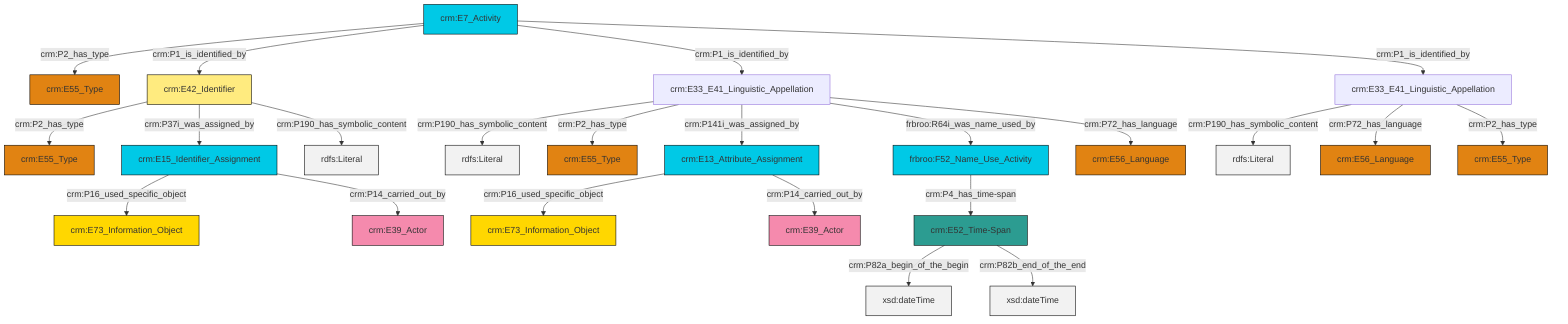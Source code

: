 graph TD
classDef Literal fill:#f2f2f2,stroke:#000000;
classDef CRM_Entity fill:#FFFFFF,stroke:#000000;
classDef Temporal_Entity fill:#00C9E6, stroke:#000000;
classDef Type fill:#E18312, stroke:#000000;
classDef Time-Span fill:#2C9C91, stroke:#000000;
classDef Appellation fill:#FFEB7F, stroke:#000000;
classDef Place fill:#008836, stroke:#000000;
classDef Persistent_Item fill:#B266B2, stroke:#000000;
classDef Conceptual_Object fill:#FFD700, stroke:#000000;
classDef Physical_Thing fill:#D2B48C, stroke:#000000;
classDef Actor fill:#f58aad, stroke:#000000;
classDef PC_Classes fill:#4ce600, stroke:#000000;
classDef Multi fill:#cccccc,stroke:#000000;

0["crm:E33_E41_Linguistic_Appellation"]:::Default -->|crm:P190_has_symbolic_content| 1[rdfs:Literal]:::Literal
4["crm:E33_E41_Linguistic_Appellation"]:::Default -->|crm:P190_has_symbolic_content| 5[rdfs:Literal]:::Literal
6["crm:E42_Identifier"]:::Appellation -->|crm:P2_has_type| 7["crm:E55_Type"]:::Type
8["crm:E52_Time-Span"]:::Time-Span -->|crm:P82a_begin_of_the_begin| 9[xsd:dateTime]:::Literal
4["crm:E33_E41_Linguistic_Appellation"]:::Default -->|crm:P2_has_type| 10["crm:E55_Type"]:::Type
4["crm:E33_E41_Linguistic_Appellation"]:::Default -->|crm:P141i_was_assigned_by| 13["crm:E13_Attribute_Assignment"]:::Temporal_Entity
6["crm:E42_Identifier"]:::Appellation -->|crm:P37i_was_assigned_by| 14["crm:E15_Identifier_Assignment"]:::Temporal_Entity
2["crm:E7_Activity"]:::Temporal_Entity -->|crm:P2_has_type| 17["crm:E55_Type"]:::Type
13["crm:E13_Attribute_Assignment"]:::Temporal_Entity -->|crm:P16_used_specific_object| 19["crm:E73_Information_Object"]:::Conceptual_Object
14["crm:E15_Identifier_Assignment"]:::Temporal_Entity -->|crm:P16_used_specific_object| 20["crm:E73_Information_Object"]:::Conceptual_Object
6["crm:E42_Identifier"]:::Appellation -->|crm:P190_has_symbolic_content| 26[rdfs:Literal]:::Literal
2["crm:E7_Activity"]:::Temporal_Entity -->|crm:P1_is_identified_by| 6["crm:E42_Identifier"]:::Appellation
2["crm:E7_Activity"]:::Temporal_Entity -->|crm:P1_is_identified_by| 4["crm:E33_E41_Linguistic_Appellation"]:::Default
0["crm:E33_E41_Linguistic_Appellation"]:::Default -->|crm:P72_has_language| 30["crm:E56_Language"]:::Type
0["crm:E33_E41_Linguistic_Appellation"]:::Default -->|crm:P2_has_type| 11["crm:E55_Type"]:::Type
4["crm:E33_E41_Linguistic_Appellation"]:::Default -->|frbroo:R64i_was_name_used_by| 38["frbroo:F52_Name_Use_Activity"]:::Temporal_Entity
13["crm:E13_Attribute_Assignment"]:::Temporal_Entity -->|crm:P14_carried_out_by| 32["crm:E39_Actor"]:::Actor
4["crm:E33_E41_Linguistic_Appellation"]:::Default -->|crm:P72_has_language| 21["crm:E56_Language"]:::Type
8["crm:E52_Time-Span"]:::Time-Span -->|crm:P82b_end_of_the_end| 40[xsd:dateTime]:::Literal
38["frbroo:F52_Name_Use_Activity"]:::Temporal_Entity -->|crm:P4_has_time-span| 8["crm:E52_Time-Span"]:::Time-Span
14["crm:E15_Identifier_Assignment"]:::Temporal_Entity -->|crm:P14_carried_out_by| 28["crm:E39_Actor"]:::Actor
2["crm:E7_Activity"]:::Temporal_Entity -->|crm:P1_is_identified_by| 0["crm:E33_E41_Linguistic_Appellation"]:::Default